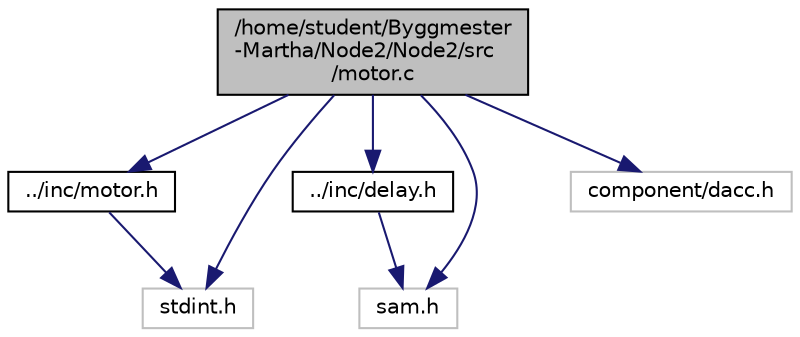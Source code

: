 digraph "/home/student/Byggmester-Martha/Node2/Node2/src/motor.c"
{
  edge [fontname="Helvetica",fontsize="10",labelfontname="Helvetica",labelfontsize="10"];
  node [fontname="Helvetica",fontsize="10",shape=record];
  Node0 [label="/home/student/Byggmester\l-Martha/Node2/Node2/src\l/motor.c",height=0.2,width=0.4,color="black", fillcolor="grey75", style="filled", fontcolor="black"];
  Node0 -> Node1 [color="midnightblue",fontsize="10",style="solid"];
  Node1 [label="../inc/motor.h",height=0.2,width=0.4,color="black", fillcolor="white", style="filled",URL="$motor_8h.html",tooltip="Library containing low level functions to control the motor. "];
  Node1 -> Node2 [color="midnightblue",fontsize="10",style="solid"];
  Node2 [label="stdint.h",height=0.2,width=0.4,color="grey75", fillcolor="white", style="filled"];
  Node0 -> Node3 [color="midnightblue",fontsize="10",style="solid"];
  Node3 [label="../inc/delay.h",height=0.2,width=0.4,color="black", fillcolor="white", style="filled",URL="$delay_8h_source.html"];
  Node3 -> Node4 [color="midnightblue",fontsize="10",style="solid"];
  Node4 [label="sam.h",height=0.2,width=0.4,color="grey75", fillcolor="white", style="filled"];
  Node0 -> Node4 [color="midnightblue",fontsize="10",style="solid"];
  Node0 -> Node2 [color="midnightblue",fontsize="10",style="solid"];
  Node0 -> Node5 [color="midnightblue",fontsize="10",style="solid"];
  Node5 [label="component/dacc.h",height=0.2,width=0.4,color="grey75", fillcolor="white", style="filled"];
}
